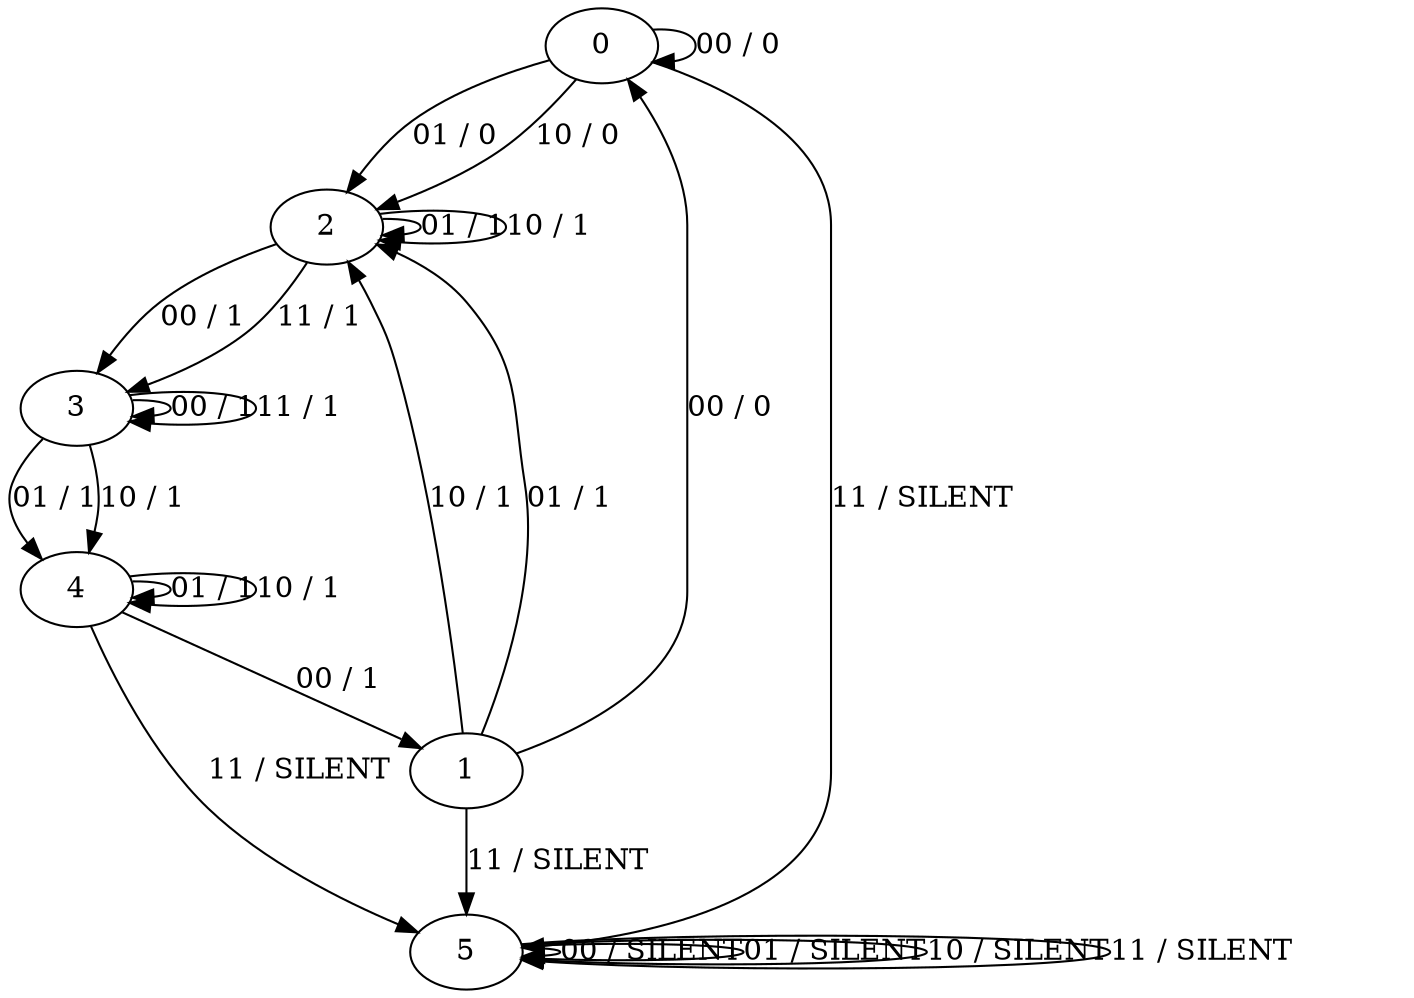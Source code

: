 digraph {
0
1
2
3
4
5
0 -> 0 [label="00 / 0"]
0 -> 2 [label="01 / 0"]
0 -> 2 [label="10 / 0"]
0 -> 5 [label="11 / SILENT"]
1 -> 0 [label="00 / 0"]
1 -> 2 [label="01 / 1"]
1 -> 2 [label="10 / 1"]
1 -> 5 [label="11 / SILENT"]
2 -> 3 [label="00 / 1"]
2 -> 2 [label="01 / 1"]
2 -> 2 [label="10 / 1"]
2 -> 3 [label="11 / 1"]
3 -> 3 [label="00 / 1"]
3 -> 4 [label="01 / 1"]
3 -> 4 [label="10 / 1"]
3 -> 3 [label="11 / 1"]
4 -> 1 [label="00 / 1"]
4 -> 4 [label="01 / 1"]
4 -> 4 [label="10 / 1"]
4 -> 5 [label="11 / SILENT"]
5 -> 5 [label="00 / SILENT"]
5 -> 5 [label="01 / SILENT"]
5 -> 5 [label="10 / SILENT"]
5 -> 5 [label="11 / SILENT"]
}
